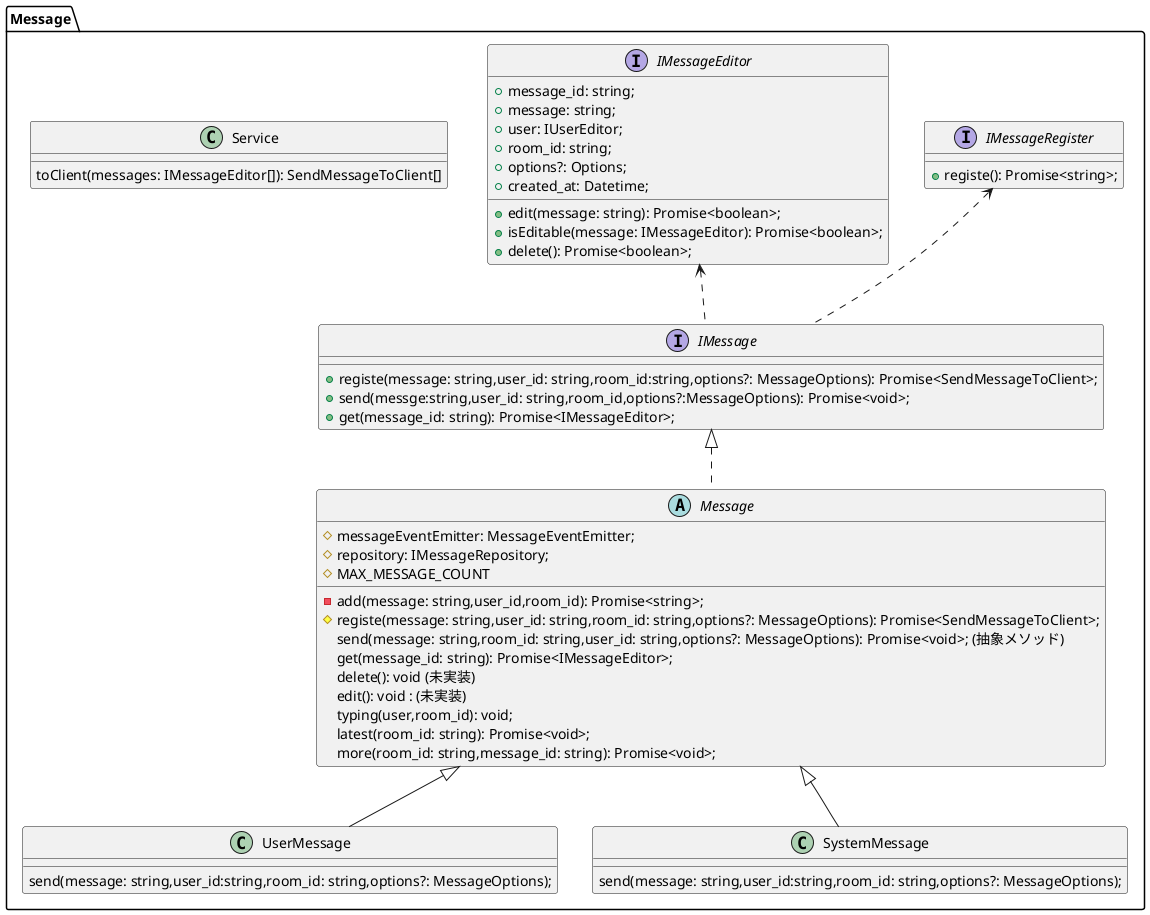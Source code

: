 @startuml
package Message{

    interface IMessage{
        +registe(message: string,user_id: string,room_id:string,options?: MessageOptions): Promise<SendMessageToClient>;
        +send(messge:string,user_id: string,room_id,options?:MessageOptions): Promise<void>;
        +get(message_id: string): Promise<IMessageEditor>;
    }

    interface IMessageRegister{
        +registe(): Promise<string>;
    }

    interface IMessageEditor{
        +message_id: string;
        +message: string;
        +user: IUserEditor;
        +room_id: string;
        +options?: Options;
        +created_at: Datetime;
        +edit(message: string): Promise<boolean>;
        +isEditable(message: IMessageEditor): Promise<boolean>;
        +delete(): Promise<boolean>;
    }

    abstract class Message{
        #messageEventEmitter: MessageEventEmitter;
        #repository: IMessageRepository;
        #MAX_MESSAGE_COUNT

        -add(message: string,user_id,room_id): Promise<string>;
        #registe(message: string,user_id: string,room_id: string,options?: MessageOptions): Promise<SendMessageToClient>;
        send(message: string,room_id: string,user_id: string,options?: MessageOptions): Promise<void>; (抽象メソッド)
        get(message_id: string): Promise<IMessageEditor>;
        delete(): void (未実装)
        edit(): void : (未実装)
        typing(user,room_id): void;
        latest(room_id: string): Promise<void>;
        more(room_id: string,message_id: string): Promise<void>;
    }

    class UserMessage{
        send(message: string,user_id:string,room_id: string,options?: MessageOptions);
    }

    class SystemMessage{
        send(message: string,user_id:string,room_id: string,options?: MessageOptions);
    }

    class Service{
        toClient(messages: IMessageEditor[]): SendMessageToClient[]
    }

    IMessage <|.. Message
    IMessageRegister <.. IMessage
    IMessageEditor <.. IMessage
    Message <|-- UserMessage
    Message <|-- SystemMessage




    
}


@enduml